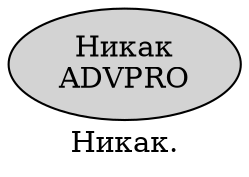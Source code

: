 digraph SENTENCE_5027 {
	graph [label="Никак."]
	node [style=filled]
		0 [label="Никак
ADVPRO" color="" fillcolor=lightgray penwidth=1 shape=ellipse]
}